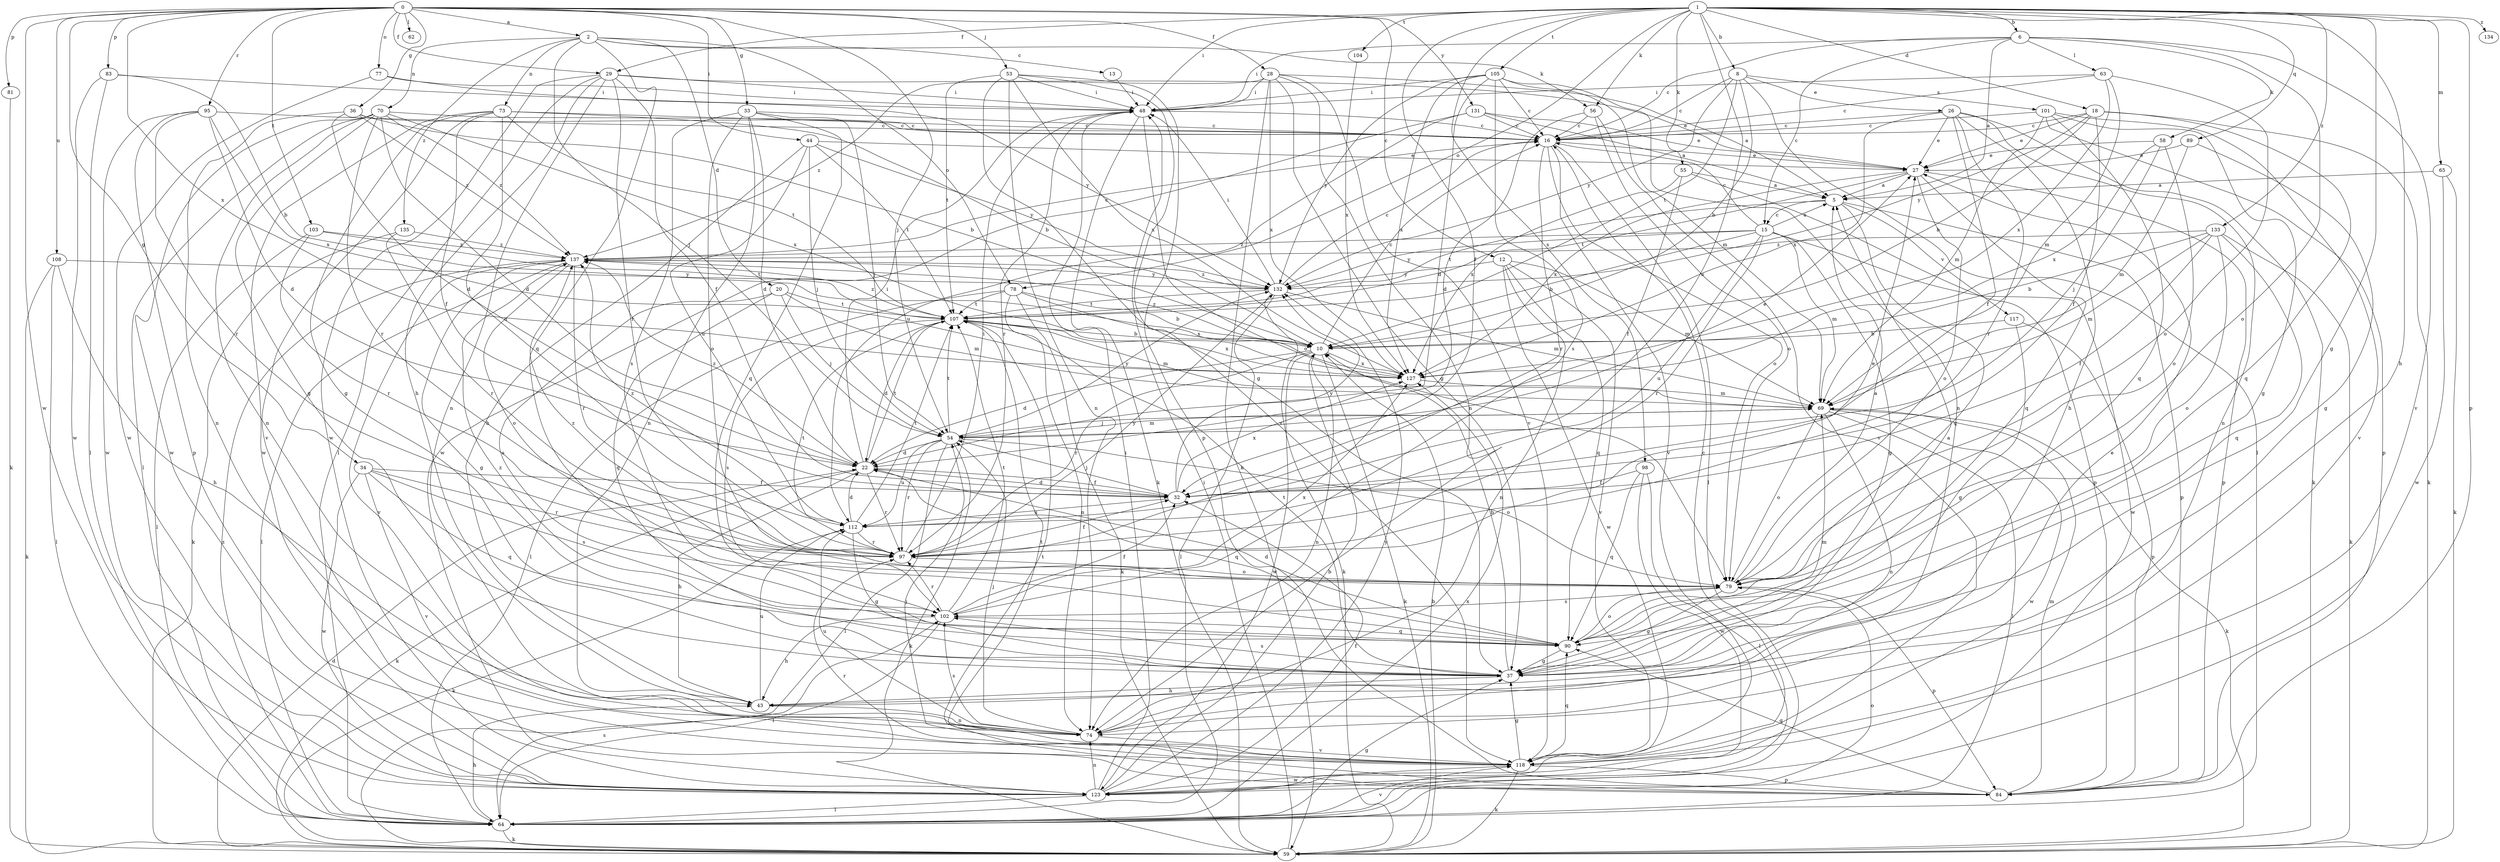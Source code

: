 strict digraph  {
0;
1;
2;
5;
6;
8;
10;
12;
13;
15;
16;
18;
20;
22;
26;
27;
28;
29;
32;
33;
34;
36;
37;
43;
44;
48;
53;
54;
55;
56;
58;
59;
62;
63;
64;
65;
69;
70;
73;
74;
77;
78;
79;
81;
83;
84;
89;
90;
95;
97;
98;
101;
102;
103;
104;
105;
107;
108;
112;
117;
118;
123;
127;
131;
132;
133;
134;
135;
137;
0 -> 2  [label=a];
0 -> 12  [label=c];
0 -> 28  [label=f];
0 -> 29  [label=f];
0 -> 33  [label=g];
0 -> 34  [label=g];
0 -> 36  [label=g];
0 -> 44  [label=i];
0 -> 53  [label=j];
0 -> 54  [label=j];
0 -> 62  [label=l];
0 -> 77  [label=o];
0 -> 81  [label=p];
0 -> 83  [label=p];
0 -> 95  [label=r];
0 -> 103  [label=t];
0 -> 108  [label=u];
0 -> 123  [label=w];
0 -> 127  [label=x];
0 -> 131  [label=y];
1 -> 6  [label=b];
1 -> 8  [label=b];
1 -> 18  [label=d];
1 -> 29  [label=f];
1 -> 32  [label=f];
1 -> 37  [label=g];
1 -> 43  [label=h];
1 -> 48  [label=i];
1 -> 55  [label=k];
1 -> 56  [label=k];
1 -> 65  [label=m];
1 -> 78  [label=o];
1 -> 84  [label=p];
1 -> 89  [label=q];
1 -> 98  [label=s];
1 -> 104  [label=t];
1 -> 105  [label=t];
1 -> 112  [label=u];
1 -> 133  [label=z];
1 -> 134  [label=z];
2 -> 13  [label=c];
2 -> 20  [label=d];
2 -> 54  [label=j];
2 -> 56  [label=k];
2 -> 70  [label=n];
2 -> 73  [label=n];
2 -> 78  [label=o];
2 -> 90  [label=q];
2 -> 135  [label=z];
5 -> 15  [label=c];
5 -> 84  [label=p];
5 -> 90  [label=q];
5 -> 107  [label=t];
5 -> 117  [label=v];
6 -> 5  [label=a];
6 -> 15  [label=c];
6 -> 16  [label=c];
6 -> 48  [label=i];
6 -> 58  [label=k];
6 -> 63  [label=l];
6 -> 79  [label=o];
6 -> 118  [label=v];
8 -> 10  [label=b];
8 -> 16  [label=c];
8 -> 26  [label=e];
8 -> 64  [label=l];
8 -> 101  [label=s];
8 -> 107  [label=t];
8 -> 132  [label=y];
10 -> 16  [label=c];
10 -> 22  [label=d];
10 -> 59  [label=k];
10 -> 74  [label=n];
10 -> 97  [label=r];
10 -> 123  [label=w];
10 -> 127  [label=x];
10 -> 137  [label=z];
12 -> 69  [label=m];
12 -> 74  [label=n];
12 -> 90  [label=q];
12 -> 118  [label=v];
12 -> 123  [label=w];
12 -> 132  [label=y];
13 -> 48  [label=i];
15 -> 5  [label=a];
15 -> 10  [label=b];
15 -> 16  [label=c];
15 -> 37  [label=g];
15 -> 69  [label=m];
15 -> 97  [label=r];
15 -> 112  [label=u];
15 -> 123  [label=w];
15 -> 132  [label=y];
15 -> 137  [label=z];
16 -> 27  [label=e];
16 -> 64  [label=l];
16 -> 79  [label=o];
16 -> 97  [label=r];
16 -> 118  [label=v];
18 -> 10  [label=b];
18 -> 16  [label=c];
18 -> 27  [label=e];
18 -> 32  [label=f];
18 -> 59  [label=k];
18 -> 90  [label=q];
18 -> 132  [label=y];
20 -> 54  [label=j];
20 -> 69  [label=m];
20 -> 90  [label=q];
20 -> 102  [label=s];
20 -> 107  [label=t];
22 -> 32  [label=f];
22 -> 43  [label=h];
22 -> 48  [label=i];
22 -> 59  [label=k];
22 -> 90  [label=q];
22 -> 97  [label=r];
22 -> 107  [label=t];
22 -> 137  [label=z];
26 -> 16  [label=c];
26 -> 27  [label=e];
26 -> 32  [label=f];
26 -> 43  [label=h];
26 -> 59  [label=k];
26 -> 74  [label=n];
26 -> 97  [label=r];
26 -> 127  [label=x];
27 -> 5  [label=a];
27 -> 79  [label=o];
27 -> 84  [label=p];
27 -> 90  [label=q];
27 -> 107  [label=t];
27 -> 127  [label=x];
28 -> 5  [label=a];
28 -> 37  [label=g];
28 -> 48  [label=i];
28 -> 59  [label=k];
28 -> 74  [label=n];
28 -> 118  [label=v];
28 -> 127  [label=x];
28 -> 137  [label=z];
29 -> 27  [label=e];
29 -> 32  [label=f];
29 -> 43  [label=h];
29 -> 48  [label=i];
29 -> 64  [label=l];
29 -> 74  [label=n];
29 -> 97  [label=r];
29 -> 123  [label=w];
32 -> 22  [label=d];
32 -> 54  [label=j];
32 -> 112  [label=u];
32 -> 127  [label=x];
32 -> 132  [label=y];
33 -> 16  [label=c];
33 -> 22  [label=d];
33 -> 54  [label=j];
33 -> 74  [label=n];
33 -> 79  [label=o];
33 -> 90  [label=q];
33 -> 102  [label=s];
34 -> 32  [label=f];
34 -> 90  [label=q];
34 -> 97  [label=r];
34 -> 102  [label=s];
34 -> 118  [label=v];
34 -> 123  [label=w];
36 -> 10  [label=b];
36 -> 16  [label=c];
36 -> 22  [label=d];
36 -> 74  [label=n];
36 -> 137  [label=z];
37 -> 5  [label=a];
37 -> 10  [label=b];
37 -> 43  [label=h];
37 -> 69  [label=m];
37 -> 102  [label=s];
37 -> 107  [label=t];
37 -> 137  [label=z];
43 -> 74  [label=n];
43 -> 112  [label=u];
44 -> 27  [label=e];
44 -> 43  [label=h];
44 -> 54  [label=j];
44 -> 107  [label=t];
44 -> 112  [label=u];
44 -> 132  [label=y];
48 -> 16  [label=c];
48 -> 59  [label=k];
48 -> 79  [label=o];
48 -> 97  [label=r];
53 -> 37  [label=g];
53 -> 48  [label=i];
53 -> 74  [label=n];
53 -> 84  [label=p];
53 -> 107  [label=t];
53 -> 118  [label=v];
53 -> 127  [label=x];
54 -> 22  [label=d];
54 -> 27  [label=e];
54 -> 59  [label=k];
54 -> 64  [label=l];
54 -> 69  [label=m];
54 -> 79  [label=o];
54 -> 97  [label=r];
54 -> 107  [label=t];
54 -> 112  [label=u];
54 -> 132  [label=y];
55 -> 5  [label=a];
55 -> 32  [label=f];
55 -> 84  [label=p];
55 -> 127  [label=x];
56 -> 16  [label=c];
56 -> 22  [label=d];
56 -> 79  [label=o];
56 -> 118  [label=v];
58 -> 27  [label=e];
58 -> 54  [label=j];
58 -> 79  [label=o];
58 -> 127  [label=x];
59 -> 10  [label=b];
59 -> 22  [label=d];
59 -> 48  [label=i];
59 -> 102  [label=s];
63 -> 16  [label=c];
63 -> 48  [label=i];
63 -> 69  [label=m];
63 -> 79  [label=o];
63 -> 127  [label=x];
64 -> 37  [label=g];
64 -> 43  [label=h];
64 -> 59  [label=k];
64 -> 79  [label=o];
64 -> 118  [label=v];
64 -> 127  [label=x];
64 -> 137  [label=z];
65 -> 5  [label=a];
65 -> 59  [label=k];
65 -> 123  [label=w];
69 -> 54  [label=j];
69 -> 59  [label=k];
69 -> 64  [label=l];
69 -> 74  [label=n];
69 -> 79  [label=o];
69 -> 123  [label=w];
70 -> 16  [label=c];
70 -> 22  [label=d];
70 -> 37  [label=g];
70 -> 64  [label=l];
70 -> 74  [label=n];
70 -> 97  [label=r];
70 -> 123  [label=w];
70 -> 127  [label=x];
70 -> 137  [label=z];
73 -> 10  [label=b];
73 -> 16  [label=c];
73 -> 32  [label=f];
73 -> 37  [label=g];
73 -> 107  [label=t];
73 -> 112  [label=u];
73 -> 118  [label=v];
73 -> 123  [label=w];
74 -> 27  [label=e];
74 -> 54  [label=j];
74 -> 102  [label=s];
74 -> 112  [label=u];
74 -> 118  [label=v];
77 -> 48  [label=i];
77 -> 123  [label=w];
77 -> 132  [label=y];
78 -> 10  [label=b];
78 -> 59  [label=k];
78 -> 64  [label=l];
78 -> 74  [label=n];
78 -> 107  [label=t];
78 -> 127  [label=x];
79 -> 5  [label=a];
79 -> 37  [label=g];
79 -> 84  [label=p];
79 -> 102  [label=s];
79 -> 137  [label=z];
81 -> 59  [label=k];
83 -> 10  [label=b];
83 -> 48  [label=i];
83 -> 64  [label=l];
83 -> 123  [label=w];
84 -> 69  [label=m];
84 -> 90  [label=q];
84 -> 97  [label=r];
84 -> 107  [label=t];
89 -> 27  [label=e];
89 -> 37  [label=g];
89 -> 69  [label=m];
90 -> 22  [label=d];
90 -> 37  [label=g];
90 -> 79  [label=o];
95 -> 16  [label=c];
95 -> 22  [label=d];
95 -> 84  [label=p];
95 -> 97  [label=r];
95 -> 123  [label=w];
95 -> 127  [label=x];
97 -> 27  [label=e];
97 -> 32  [label=f];
97 -> 48  [label=i];
97 -> 79  [label=o];
97 -> 107  [label=t];
97 -> 132  [label=y];
98 -> 32  [label=f];
98 -> 64  [label=l];
98 -> 90  [label=q];
98 -> 123  [label=w];
101 -> 16  [label=c];
101 -> 37  [label=g];
101 -> 69  [label=m];
101 -> 84  [label=p];
101 -> 90  [label=q];
101 -> 118  [label=v];
102 -> 32  [label=f];
102 -> 43  [label=h];
102 -> 64  [label=l];
102 -> 90  [label=q];
102 -> 97  [label=r];
102 -> 107  [label=t];
102 -> 127  [label=x];
103 -> 64  [label=l];
103 -> 97  [label=r];
103 -> 107  [label=t];
103 -> 137  [label=z];
104 -> 127  [label=x];
105 -> 16  [label=c];
105 -> 22  [label=d];
105 -> 48  [label=i];
105 -> 69  [label=m];
105 -> 74  [label=n];
105 -> 102  [label=s];
105 -> 127  [label=x];
105 -> 132  [label=y];
107 -> 10  [label=b];
107 -> 22  [label=d];
107 -> 69  [label=m];
107 -> 102  [label=s];
107 -> 127  [label=x];
107 -> 137  [label=z];
108 -> 43  [label=h];
108 -> 59  [label=k];
108 -> 64  [label=l];
108 -> 132  [label=y];
112 -> 22  [label=d];
112 -> 37  [label=g];
112 -> 59  [label=k];
112 -> 97  [label=r];
112 -> 107  [label=t];
112 -> 137  [label=z];
117 -> 10  [label=b];
117 -> 37  [label=g];
117 -> 84  [label=p];
118 -> 16  [label=c];
118 -> 37  [label=g];
118 -> 54  [label=j];
118 -> 59  [label=k];
118 -> 84  [label=p];
118 -> 90  [label=q];
118 -> 107  [label=t];
118 -> 123  [label=w];
123 -> 10  [label=b];
123 -> 32  [label=f];
123 -> 48  [label=i];
123 -> 64  [label=l];
123 -> 74  [label=n];
123 -> 132  [label=y];
127 -> 69  [label=m];
131 -> 5  [label=a];
131 -> 16  [label=c];
131 -> 27  [label=e];
131 -> 112  [label=u];
131 -> 123  [label=w];
132 -> 16  [label=c];
132 -> 48  [label=i];
132 -> 59  [label=k];
132 -> 64  [label=l];
132 -> 69  [label=m];
132 -> 107  [label=t];
132 -> 137  [label=z];
133 -> 10  [label=b];
133 -> 32  [label=f];
133 -> 59  [label=k];
133 -> 69  [label=m];
133 -> 79  [label=o];
133 -> 90  [label=q];
133 -> 137  [label=z];
135 -> 59  [label=k];
135 -> 97  [label=r];
135 -> 137  [label=z];
137 -> 16  [label=c];
137 -> 37  [label=g];
137 -> 64  [label=l];
137 -> 79  [label=o];
137 -> 97  [label=r];
137 -> 118  [label=v];
137 -> 132  [label=y];
}
